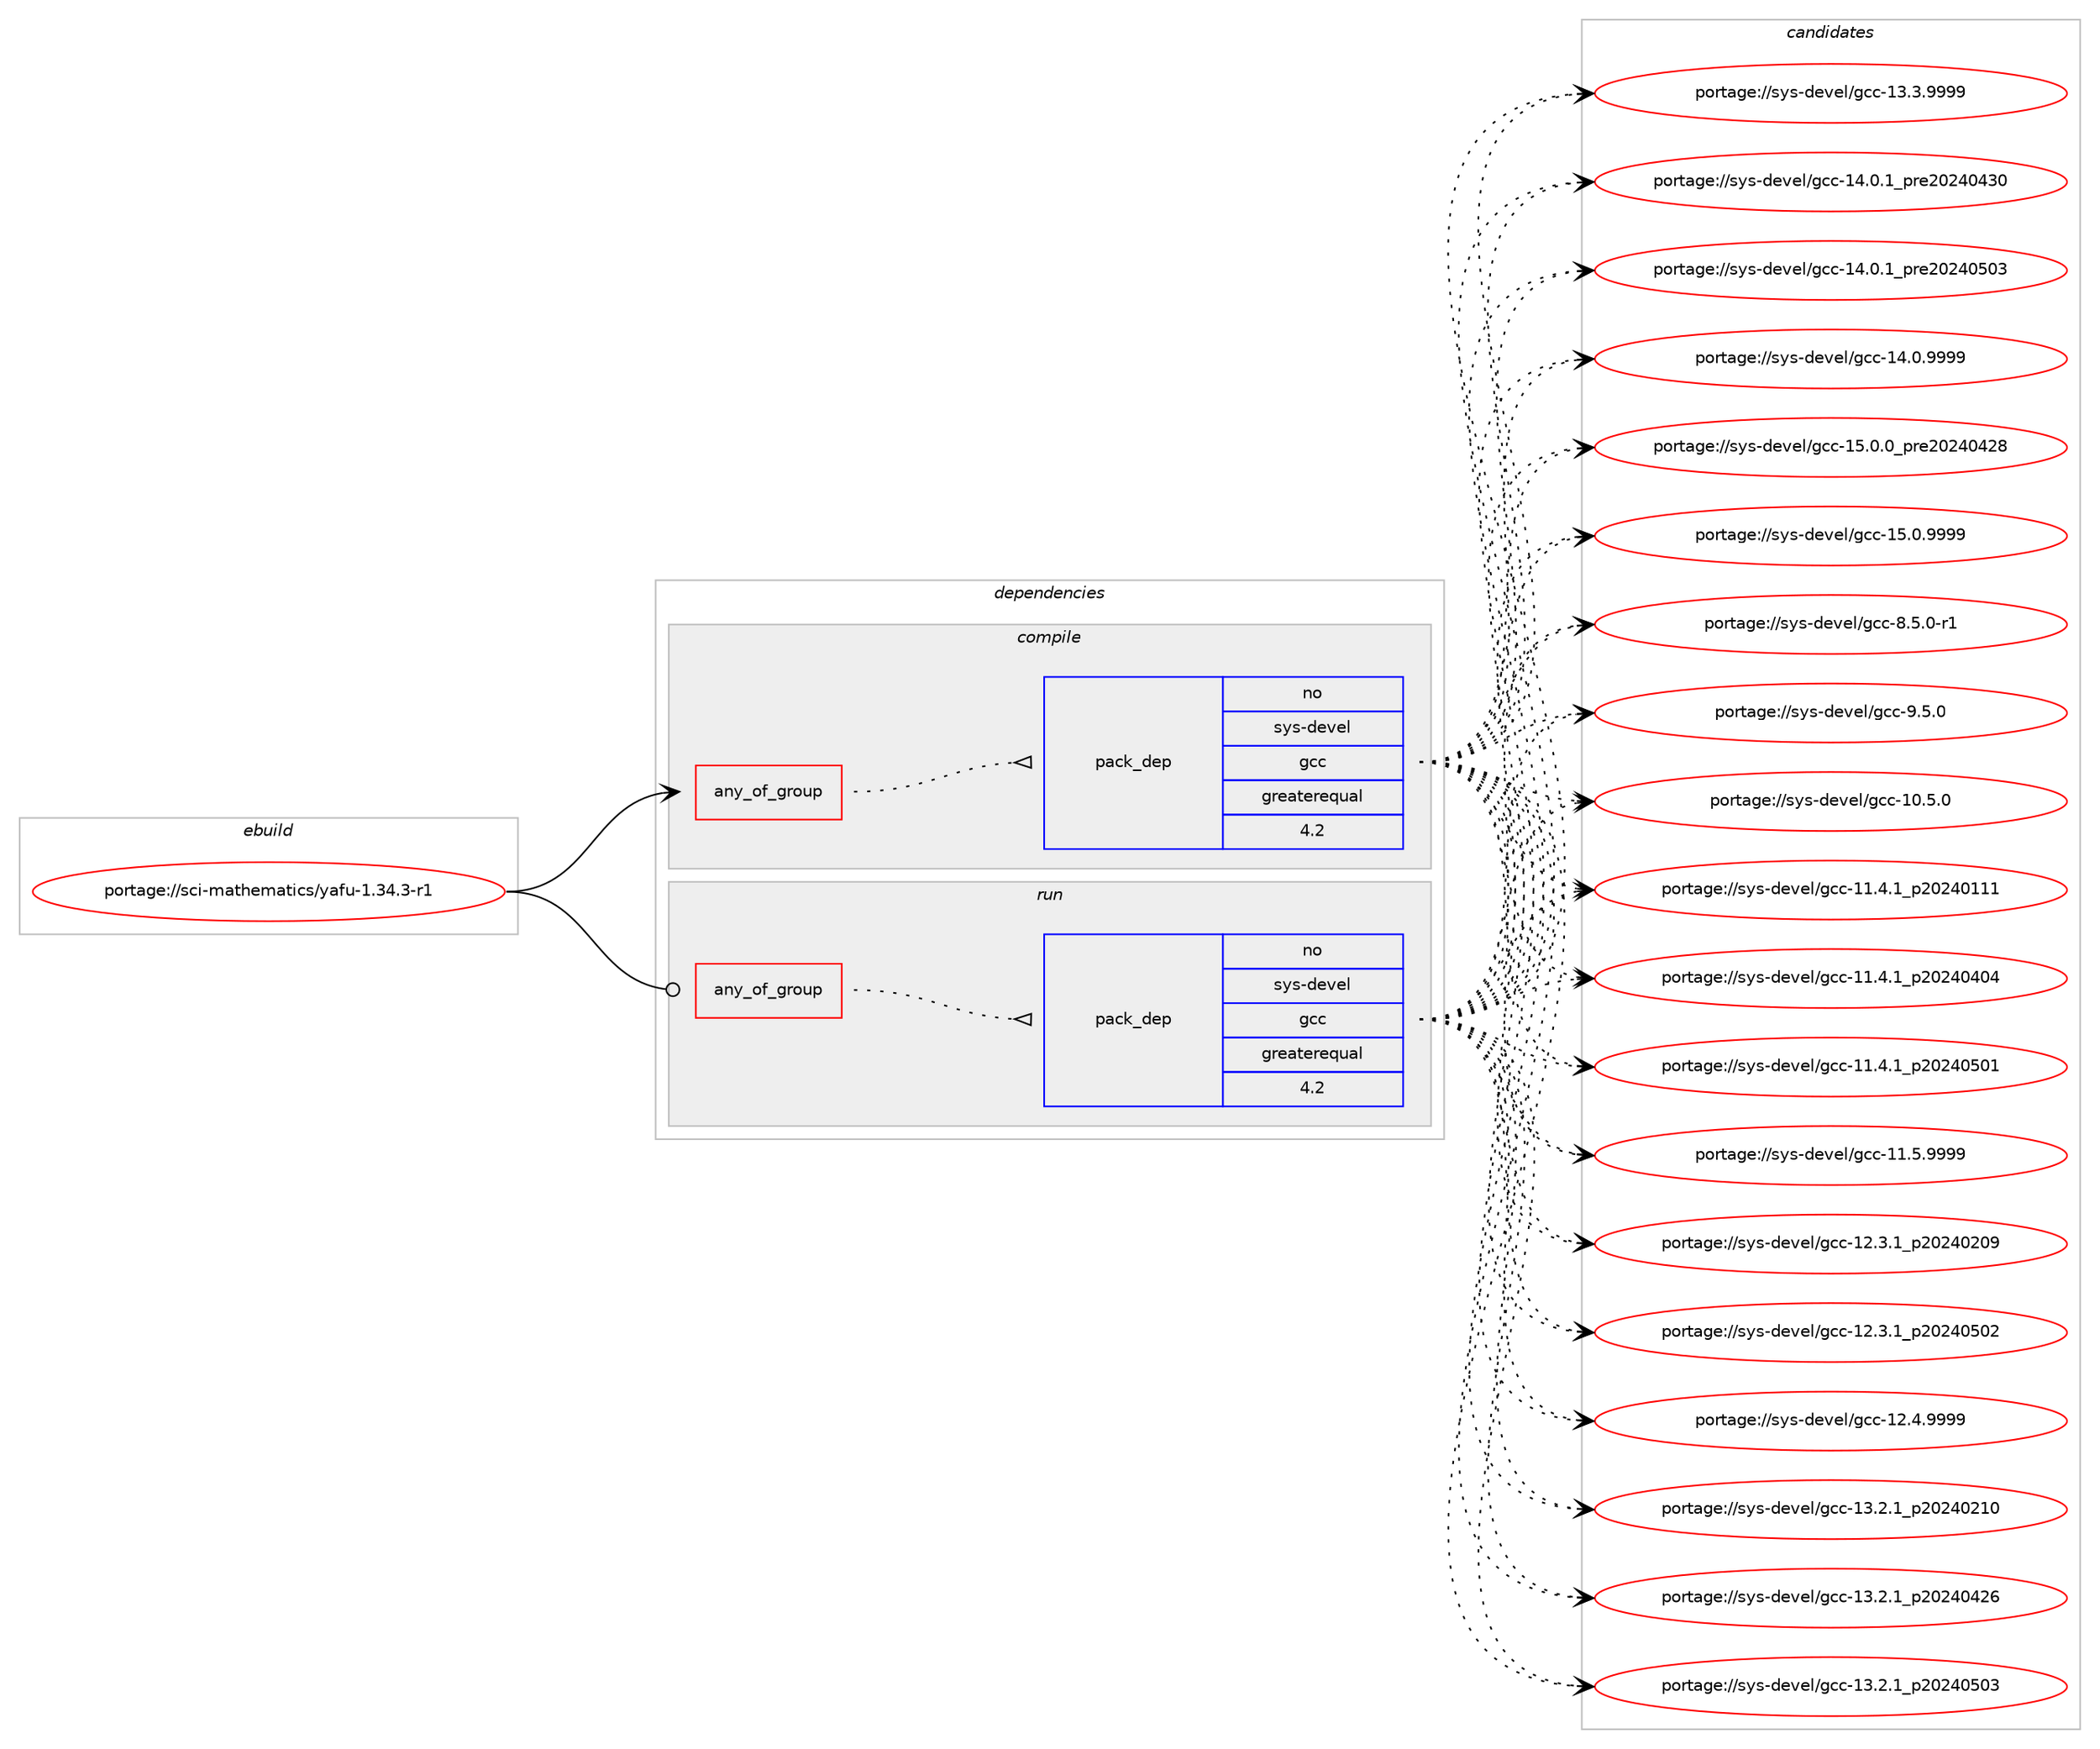 digraph prolog {

# *************
# Graph options
# *************

newrank=true;
concentrate=true;
compound=true;
graph [rankdir=LR,fontname=Helvetica,fontsize=10,ranksep=1.5];#, ranksep=2.5, nodesep=0.2];
edge  [arrowhead=vee];
node  [fontname=Helvetica,fontsize=10];

# **********
# The ebuild
# **********

subgraph cluster_leftcol {
color=gray;
rank=same;
label=<<i>ebuild</i>>;
id [label="portage://sci-mathematics/yafu-1.34.3-r1", color=red, width=4, href="../sci-mathematics/yafu-1.34.3-r1.svg"];
}

# ****************
# The dependencies
# ****************

subgraph cluster_midcol {
color=gray;
label=<<i>dependencies</i>>;
subgraph cluster_compile {
fillcolor="#eeeeee";
style=filled;
label=<<i>compile</i>>;
subgraph any29 {
dependency1539 [label=<<TABLE BORDER="0" CELLBORDER="1" CELLSPACING="0" CELLPADDING="4"><TR><TD CELLPADDING="10">any_of_group</TD></TR></TABLE>>, shape=none, color=red];subgraph pack455 {
dependency1540 [label=<<TABLE BORDER="0" CELLBORDER="1" CELLSPACING="0" CELLPADDING="4" WIDTH="220"><TR><TD ROWSPAN="6" CELLPADDING="30">pack_dep</TD></TR><TR><TD WIDTH="110">no</TD></TR><TR><TD>sys-devel</TD></TR><TR><TD>gcc</TD></TR><TR><TD>greaterequal</TD></TR><TR><TD>4.2</TD></TR></TABLE>>, shape=none, color=blue];
}
dependency1539:e -> dependency1540:w [weight=20,style="dotted",arrowhead="oinv"];
# *** BEGIN UNKNOWN DEPENDENCY TYPE (TODO) ***
# dependency1539 -> package_dependency(portage://sci-mathematics/yafu-1.34.3-r1,install,no,sys-devel,clang-runtime,none,[,,],any_different_slot,[use(enable(openmp),none)])
# *** END UNKNOWN DEPENDENCY TYPE (TODO) ***

}
id:e -> dependency1539:w [weight=20,style="solid",arrowhead="vee"];
# *** BEGIN UNKNOWN DEPENDENCY TYPE (TODO) ***
# id -> package_dependency(portage://sci-mathematics/yafu-1.34.3-r1,install,no,dev-libs,gmp,none,[,,],[slot(0),equal],[])
# *** END UNKNOWN DEPENDENCY TYPE (TODO) ***

# *** BEGIN UNKNOWN DEPENDENCY TYPE (TODO) ***
# id -> package_dependency(portage://sci-mathematics/yafu-1.34.3-r1,install,no,sci-mathematics,gmp-ecm,none,[,,],[],[])
# *** END UNKNOWN DEPENDENCY TYPE (TODO) ***

}
subgraph cluster_compileandrun {
fillcolor="#eeeeee";
style=filled;
label=<<i>compile and run</i>>;
}
subgraph cluster_run {
fillcolor="#eeeeee";
style=filled;
label=<<i>run</i>>;
subgraph any30 {
dependency1541 [label=<<TABLE BORDER="0" CELLBORDER="1" CELLSPACING="0" CELLPADDING="4"><TR><TD CELLPADDING="10">any_of_group</TD></TR></TABLE>>, shape=none, color=red];subgraph pack456 {
dependency1542 [label=<<TABLE BORDER="0" CELLBORDER="1" CELLSPACING="0" CELLPADDING="4" WIDTH="220"><TR><TD ROWSPAN="6" CELLPADDING="30">pack_dep</TD></TR><TR><TD WIDTH="110">no</TD></TR><TR><TD>sys-devel</TD></TR><TR><TD>gcc</TD></TR><TR><TD>greaterequal</TD></TR><TR><TD>4.2</TD></TR></TABLE>>, shape=none, color=blue];
}
dependency1541:e -> dependency1542:w [weight=20,style="dotted",arrowhead="oinv"];
# *** BEGIN UNKNOWN DEPENDENCY TYPE (TODO) ***
# dependency1541 -> package_dependency(portage://sci-mathematics/yafu-1.34.3-r1,run,no,sys-devel,clang-runtime,none,[,,],any_different_slot,[use(enable(openmp),none)])
# *** END UNKNOWN DEPENDENCY TYPE (TODO) ***

}
id:e -> dependency1541:w [weight=20,style="solid",arrowhead="odot"];
# *** BEGIN UNKNOWN DEPENDENCY TYPE (TODO) ***
# id -> package_dependency(portage://sci-mathematics/yafu-1.34.3-r1,run,no,dev-libs,gmp,none,[,,],[slot(0),equal],[])
# *** END UNKNOWN DEPENDENCY TYPE (TODO) ***

# *** BEGIN UNKNOWN DEPENDENCY TYPE (TODO) ***
# id -> package_dependency(portage://sci-mathematics/yafu-1.34.3-r1,run,no,sci-mathematics,gmp-ecm,none,[,,],[],[])
# *** END UNKNOWN DEPENDENCY TYPE (TODO) ***

}
}

# **************
# The candidates
# **************

subgraph cluster_choices {
rank=same;
color=gray;
label=<<i>candidates</i>>;

subgraph choice455 {
color=black;
nodesep=1;
choice1151211154510010111810110847103999945494846534648 [label="portage://sys-devel/gcc-10.5.0", color=red, width=4,href="../sys-devel/gcc-10.5.0.svg"];
choice1151211154510010111810110847103999945494946524649951125048505248494949 [label="portage://sys-devel/gcc-11.4.1_p20240111", color=red, width=4,href="../sys-devel/gcc-11.4.1_p20240111.svg"];
choice1151211154510010111810110847103999945494946524649951125048505248524852 [label="portage://sys-devel/gcc-11.4.1_p20240404", color=red, width=4,href="../sys-devel/gcc-11.4.1_p20240404.svg"];
choice1151211154510010111810110847103999945494946524649951125048505248534849 [label="portage://sys-devel/gcc-11.4.1_p20240501", color=red, width=4,href="../sys-devel/gcc-11.4.1_p20240501.svg"];
choice1151211154510010111810110847103999945494946534657575757 [label="portage://sys-devel/gcc-11.5.9999", color=red, width=4,href="../sys-devel/gcc-11.5.9999.svg"];
choice1151211154510010111810110847103999945495046514649951125048505248504857 [label="portage://sys-devel/gcc-12.3.1_p20240209", color=red, width=4,href="../sys-devel/gcc-12.3.1_p20240209.svg"];
choice1151211154510010111810110847103999945495046514649951125048505248534850 [label="portage://sys-devel/gcc-12.3.1_p20240502", color=red, width=4,href="../sys-devel/gcc-12.3.1_p20240502.svg"];
choice1151211154510010111810110847103999945495046524657575757 [label="portage://sys-devel/gcc-12.4.9999", color=red, width=4,href="../sys-devel/gcc-12.4.9999.svg"];
choice1151211154510010111810110847103999945495146504649951125048505248504948 [label="portage://sys-devel/gcc-13.2.1_p20240210", color=red, width=4,href="../sys-devel/gcc-13.2.1_p20240210.svg"];
choice1151211154510010111810110847103999945495146504649951125048505248525054 [label="portage://sys-devel/gcc-13.2.1_p20240426", color=red, width=4,href="../sys-devel/gcc-13.2.1_p20240426.svg"];
choice1151211154510010111810110847103999945495146504649951125048505248534851 [label="portage://sys-devel/gcc-13.2.1_p20240503", color=red, width=4,href="../sys-devel/gcc-13.2.1_p20240503.svg"];
choice1151211154510010111810110847103999945495146514657575757 [label="portage://sys-devel/gcc-13.3.9999", color=red, width=4,href="../sys-devel/gcc-13.3.9999.svg"];
choice1151211154510010111810110847103999945495246484649951121141015048505248525148 [label="portage://sys-devel/gcc-14.0.1_pre20240430", color=red, width=4,href="../sys-devel/gcc-14.0.1_pre20240430.svg"];
choice1151211154510010111810110847103999945495246484649951121141015048505248534851 [label="portage://sys-devel/gcc-14.0.1_pre20240503", color=red, width=4,href="../sys-devel/gcc-14.0.1_pre20240503.svg"];
choice1151211154510010111810110847103999945495246484657575757 [label="portage://sys-devel/gcc-14.0.9999", color=red, width=4,href="../sys-devel/gcc-14.0.9999.svg"];
choice1151211154510010111810110847103999945495346484648951121141015048505248525056 [label="portage://sys-devel/gcc-15.0.0_pre20240428", color=red, width=4,href="../sys-devel/gcc-15.0.0_pre20240428.svg"];
choice1151211154510010111810110847103999945495346484657575757 [label="portage://sys-devel/gcc-15.0.9999", color=red, width=4,href="../sys-devel/gcc-15.0.9999.svg"];
choice115121115451001011181011084710399994556465346484511449 [label="portage://sys-devel/gcc-8.5.0-r1", color=red, width=4,href="../sys-devel/gcc-8.5.0-r1.svg"];
choice11512111545100101118101108471039999455746534648 [label="portage://sys-devel/gcc-9.5.0", color=red, width=4,href="../sys-devel/gcc-9.5.0.svg"];
dependency1540:e -> choice1151211154510010111810110847103999945494846534648:w [style=dotted,weight="100"];
dependency1540:e -> choice1151211154510010111810110847103999945494946524649951125048505248494949:w [style=dotted,weight="100"];
dependency1540:e -> choice1151211154510010111810110847103999945494946524649951125048505248524852:w [style=dotted,weight="100"];
dependency1540:e -> choice1151211154510010111810110847103999945494946524649951125048505248534849:w [style=dotted,weight="100"];
dependency1540:e -> choice1151211154510010111810110847103999945494946534657575757:w [style=dotted,weight="100"];
dependency1540:e -> choice1151211154510010111810110847103999945495046514649951125048505248504857:w [style=dotted,weight="100"];
dependency1540:e -> choice1151211154510010111810110847103999945495046514649951125048505248534850:w [style=dotted,weight="100"];
dependency1540:e -> choice1151211154510010111810110847103999945495046524657575757:w [style=dotted,weight="100"];
dependency1540:e -> choice1151211154510010111810110847103999945495146504649951125048505248504948:w [style=dotted,weight="100"];
dependency1540:e -> choice1151211154510010111810110847103999945495146504649951125048505248525054:w [style=dotted,weight="100"];
dependency1540:e -> choice1151211154510010111810110847103999945495146504649951125048505248534851:w [style=dotted,weight="100"];
dependency1540:e -> choice1151211154510010111810110847103999945495146514657575757:w [style=dotted,weight="100"];
dependency1540:e -> choice1151211154510010111810110847103999945495246484649951121141015048505248525148:w [style=dotted,weight="100"];
dependency1540:e -> choice1151211154510010111810110847103999945495246484649951121141015048505248534851:w [style=dotted,weight="100"];
dependency1540:e -> choice1151211154510010111810110847103999945495246484657575757:w [style=dotted,weight="100"];
dependency1540:e -> choice1151211154510010111810110847103999945495346484648951121141015048505248525056:w [style=dotted,weight="100"];
dependency1540:e -> choice1151211154510010111810110847103999945495346484657575757:w [style=dotted,weight="100"];
dependency1540:e -> choice115121115451001011181011084710399994556465346484511449:w [style=dotted,weight="100"];
dependency1540:e -> choice11512111545100101118101108471039999455746534648:w [style=dotted,weight="100"];
}
subgraph choice456 {
color=black;
nodesep=1;
choice1151211154510010111810110847103999945494846534648 [label="portage://sys-devel/gcc-10.5.0", color=red, width=4,href="../sys-devel/gcc-10.5.0.svg"];
choice1151211154510010111810110847103999945494946524649951125048505248494949 [label="portage://sys-devel/gcc-11.4.1_p20240111", color=red, width=4,href="../sys-devel/gcc-11.4.1_p20240111.svg"];
choice1151211154510010111810110847103999945494946524649951125048505248524852 [label="portage://sys-devel/gcc-11.4.1_p20240404", color=red, width=4,href="../sys-devel/gcc-11.4.1_p20240404.svg"];
choice1151211154510010111810110847103999945494946524649951125048505248534849 [label="portage://sys-devel/gcc-11.4.1_p20240501", color=red, width=4,href="../sys-devel/gcc-11.4.1_p20240501.svg"];
choice1151211154510010111810110847103999945494946534657575757 [label="portage://sys-devel/gcc-11.5.9999", color=red, width=4,href="../sys-devel/gcc-11.5.9999.svg"];
choice1151211154510010111810110847103999945495046514649951125048505248504857 [label="portage://sys-devel/gcc-12.3.1_p20240209", color=red, width=4,href="../sys-devel/gcc-12.3.1_p20240209.svg"];
choice1151211154510010111810110847103999945495046514649951125048505248534850 [label="portage://sys-devel/gcc-12.3.1_p20240502", color=red, width=4,href="../sys-devel/gcc-12.3.1_p20240502.svg"];
choice1151211154510010111810110847103999945495046524657575757 [label="portage://sys-devel/gcc-12.4.9999", color=red, width=4,href="../sys-devel/gcc-12.4.9999.svg"];
choice1151211154510010111810110847103999945495146504649951125048505248504948 [label="portage://sys-devel/gcc-13.2.1_p20240210", color=red, width=4,href="../sys-devel/gcc-13.2.1_p20240210.svg"];
choice1151211154510010111810110847103999945495146504649951125048505248525054 [label="portage://sys-devel/gcc-13.2.1_p20240426", color=red, width=4,href="../sys-devel/gcc-13.2.1_p20240426.svg"];
choice1151211154510010111810110847103999945495146504649951125048505248534851 [label="portage://sys-devel/gcc-13.2.1_p20240503", color=red, width=4,href="../sys-devel/gcc-13.2.1_p20240503.svg"];
choice1151211154510010111810110847103999945495146514657575757 [label="portage://sys-devel/gcc-13.3.9999", color=red, width=4,href="../sys-devel/gcc-13.3.9999.svg"];
choice1151211154510010111810110847103999945495246484649951121141015048505248525148 [label="portage://sys-devel/gcc-14.0.1_pre20240430", color=red, width=4,href="../sys-devel/gcc-14.0.1_pre20240430.svg"];
choice1151211154510010111810110847103999945495246484649951121141015048505248534851 [label="portage://sys-devel/gcc-14.0.1_pre20240503", color=red, width=4,href="../sys-devel/gcc-14.0.1_pre20240503.svg"];
choice1151211154510010111810110847103999945495246484657575757 [label="portage://sys-devel/gcc-14.0.9999", color=red, width=4,href="../sys-devel/gcc-14.0.9999.svg"];
choice1151211154510010111810110847103999945495346484648951121141015048505248525056 [label="portage://sys-devel/gcc-15.0.0_pre20240428", color=red, width=4,href="../sys-devel/gcc-15.0.0_pre20240428.svg"];
choice1151211154510010111810110847103999945495346484657575757 [label="portage://sys-devel/gcc-15.0.9999", color=red, width=4,href="../sys-devel/gcc-15.0.9999.svg"];
choice115121115451001011181011084710399994556465346484511449 [label="portage://sys-devel/gcc-8.5.0-r1", color=red, width=4,href="../sys-devel/gcc-8.5.0-r1.svg"];
choice11512111545100101118101108471039999455746534648 [label="portage://sys-devel/gcc-9.5.0", color=red, width=4,href="../sys-devel/gcc-9.5.0.svg"];
dependency1542:e -> choice1151211154510010111810110847103999945494846534648:w [style=dotted,weight="100"];
dependency1542:e -> choice1151211154510010111810110847103999945494946524649951125048505248494949:w [style=dotted,weight="100"];
dependency1542:e -> choice1151211154510010111810110847103999945494946524649951125048505248524852:w [style=dotted,weight="100"];
dependency1542:e -> choice1151211154510010111810110847103999945494946524649951125048505248534849:w [style=dotted,weight="100"];
dependency1542:e -> choice1151211154510010111810110847103999945494946534657575757:w [style=dotted,weight="100"];
dependency1542:e -> choice1151211154510010111810110847103999945495046514649951125048505248504857:w [style=dotted,weight="100"];
dependency1542:e -> choice1151211154510010111810110847103999945495046514649951125048505248534850:w [style=dotted,weight="100"];
dependency1542:e -> choice1151211154510010111810110847103999945495046524657575757:w [style=dotted,weight="100"];
dependency1542:e -> choice1151211154510010111810110847103999945495146504649951125048505248504948:w [style=dotted,weight="100"];
dependency1542:e -> choice1151211154510010111810110847103999945495146504649951125048505248525054:w [style=dotted,weight="100"];
dependency1542:e -> choice1151211154510010111810110847103999945495146504649951125048505248534851:w [style=dotted,weight="100"];
dependency1542:e -> choice1151211154510010111810110847103999945495146514657575757:w [style=dotted,weight="100"];
dependency1542:e -> choice1151211154510010111810110847103999945495246484649951121141015048505248525148:w [style=dotted,weight="100"];
dependency1542:e -> choice1151211154510010111810110847103999945495246484649951121141015048505248534851:w [style=dotted,weight="100"];
dependency1542:e -> choice1151211154510010111810110847103999945495246484657575757:w [style=dotted,weight="100"];
dependency1542:e -> choice1151211154510010111810110847103999945495346484648951121141015048505248525056:w [style=dotted,weight="100"];
dependency1542:e -> choice1151211154510010111810110847103999945495346484657575757:w [style=dotted,weight="100"];
dependency1542:e -> choice115121115451001011181011084710399994556465346484511449:w [style=dotted,weight="100"];
dependency1542:e -> choice11512111545100101118101108471039999455746534648:w [style=dotted,weight="100"];
}
}

}
